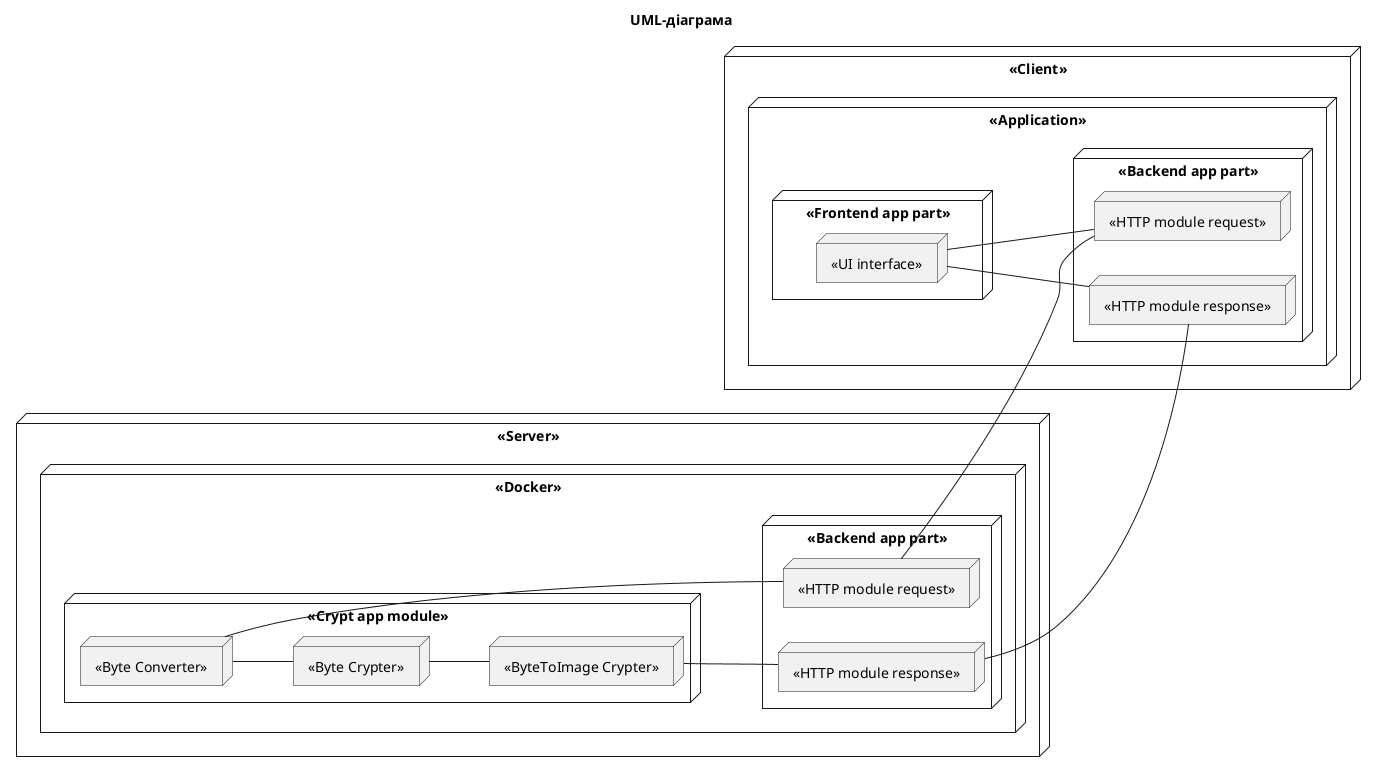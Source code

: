 @startuml
title UML-діаграма

left to right direction

skinparam componentStyle uml1

node "<<Client>>" as dc {
node "<<Application>>" {
     node "<<Frontend app part>>" as fwv{
     node "<<UI interface>>" as fwz
}
     node "<<Backend app part>>" as fwx{
     node "<<HTTP module request>>" as fwi
     node "<<HTTP module response>>" as fwp
}
    }
}

node "<<Server>>" as dk {
    node "<<Docker>>" {
        node "<<Backend app part>>" as xwx{
            node "<<HTTP module request>>" as xwi
            node "<<HTTP module response>>" as xwp
}
        node "<<Crypt app module>>" as crp{
            node "<<Byte Converter>>" as cri
            node "<<Byte Crypter>>" as crn
            node "<<ByteToImage Crypter>>" as cry
}
    }
}

fwz -- fwi
fwp -- fwz
fwi -- xwi
xwi -- cri
cri -- crn
crn -- cry
cry -- xwp
xwp -- fwp
@enduml